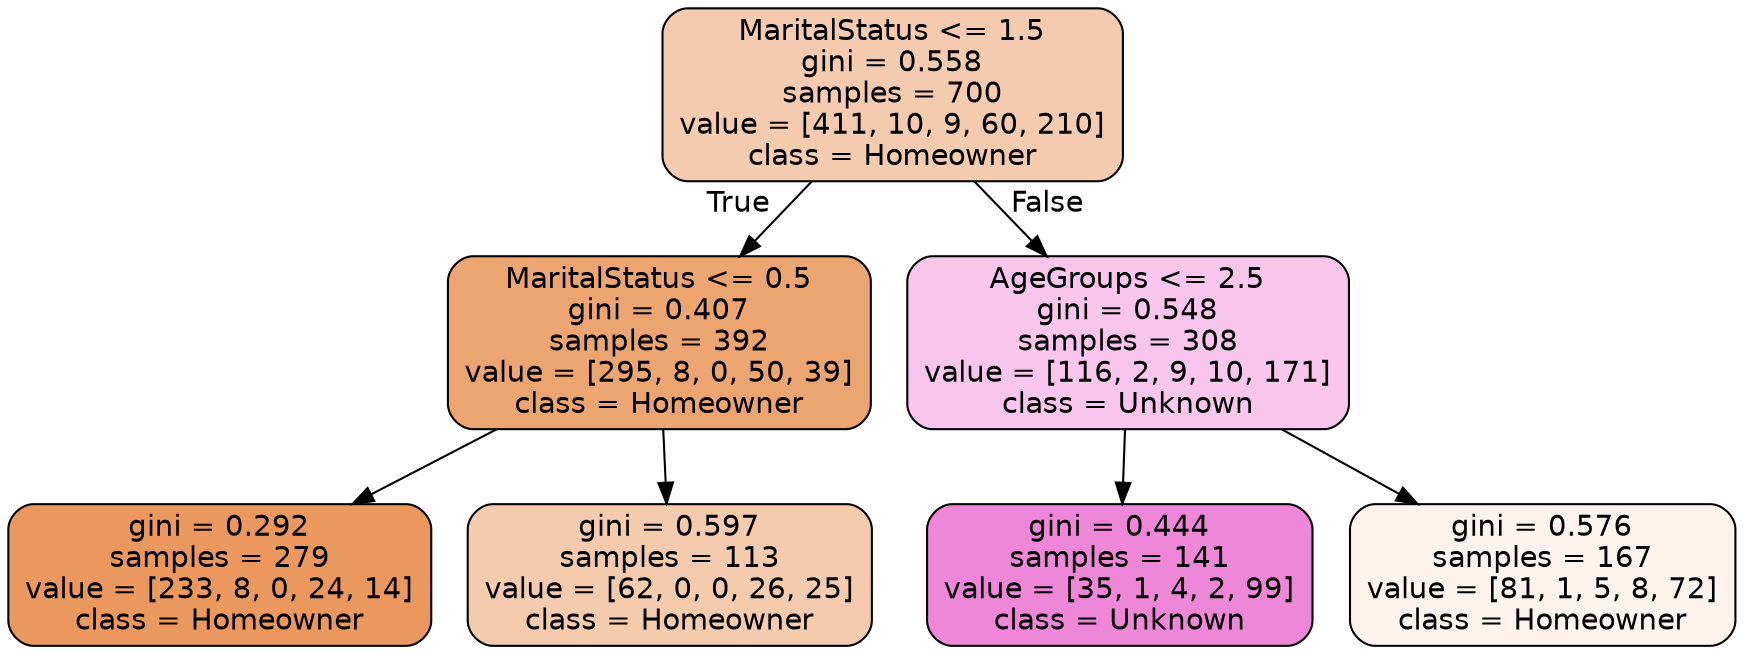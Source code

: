 digraph Tree {
node [shape=box, style="filled, rounded", color="black", fontname=helvetica] ;
edge [fontname=helvetica] ;
0 [label="MaritalStatus <= 1.5\ngini = 0.558\nsamples = 700\nvalue = [411, 10, 9, 60, 210]\nclass = Homeowner", fillcolor="#f4cbae"] ;
1 [label="MaritalStatus <= 0.5\ngini = 0.407\nsamples = 392\nvalue = [295, 8, 0, 50, 39]\nclass = Homeowner", fillcolor="#eca571"] ;
0 -> 1 [labeldistance=2.5, labelangle=45, headlabel="True"] ;
2 [label="gini = 0.292\nsamples = 279\nvalue = [233, 8, 0, 24, 14]\nclass = Homeowner", fillcolor="#ea985d"] ;
1 -> 2 ;
3 [label="gini = 0.597\nsamples = 113\nvalue = [62, 0, 0, 26, 25]\nclass = Homeowner", fillcolor="#f4cbad"] ;
1 -> 3 ;
4 [label="AgeGroups <= 2.5\ngini = 0.548\nsamples = 308\nvalue = [116, 2, 9, 10, 171]\nclass = Unknown", fillcolor="#f8c6ed"] ;
0 -> 4 [labeldistance=2.5, labelangle=-45, headlabel="False"] ;
5 [label="gini = 0.444\nsamples = 141\nvalue = [35, 1, 4, 2, 99]\nclass = Unknown", fillcolor="#ef87d9"] ;
4 -> 5 ;
6 [label="gini = 0.576\nsamples = 167\nvalue = [81, 1, 5, 8, 72]\nclass = Homeowner", fillcolor="#fdf3ec"] ;
4 -> 6 ;
}